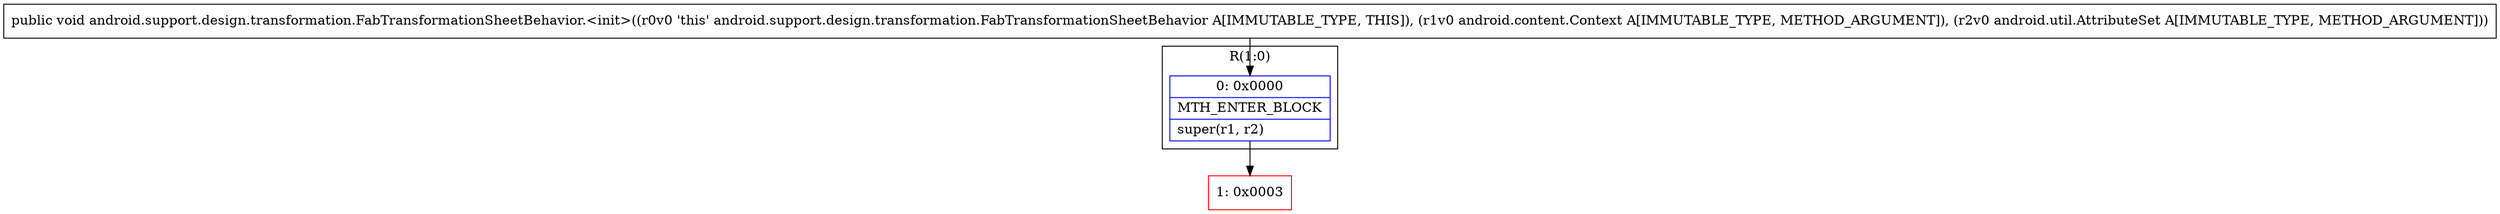 digraph "CFG forandroid.support.design.transformation.FabTransformationSheetBehavior.\<init\>(Landroid\/content\/Context;Landroid\/util\/AttributeSet;)V" {
subgraph cluster_Region_737937126 {
label = "R(1:0)";
node [shape=record,color=blue];
Node_0 [shape=record,label="{0\:\ 0x0000|MTH_ENTER_BLOCK\l|super(r1, r2)\l}"];
}
Node_1 [shape=record,color=red,label="{1\:\ 0x0003}"];
MethodNode[shape=record,label="{public void android.support.design.transformation.FabTransformationSheetBehavior.\<init\>((r0v0 'this' android.support.design.transformation.FabTransformationSheetBehavior A[IMMUTABLE_TYPE, THIS]), (r1v0 android.content.Context A[IMMUTABLE_TYPE, METHOD_ARGUMENT]), (r2v0 android.util.AttributeSet A[IMMUTABLE_TYPE, METHOD_ARGUMENT])) }"];
MethodNode -> Node_0;
Node_0 -> Node_1;
}

